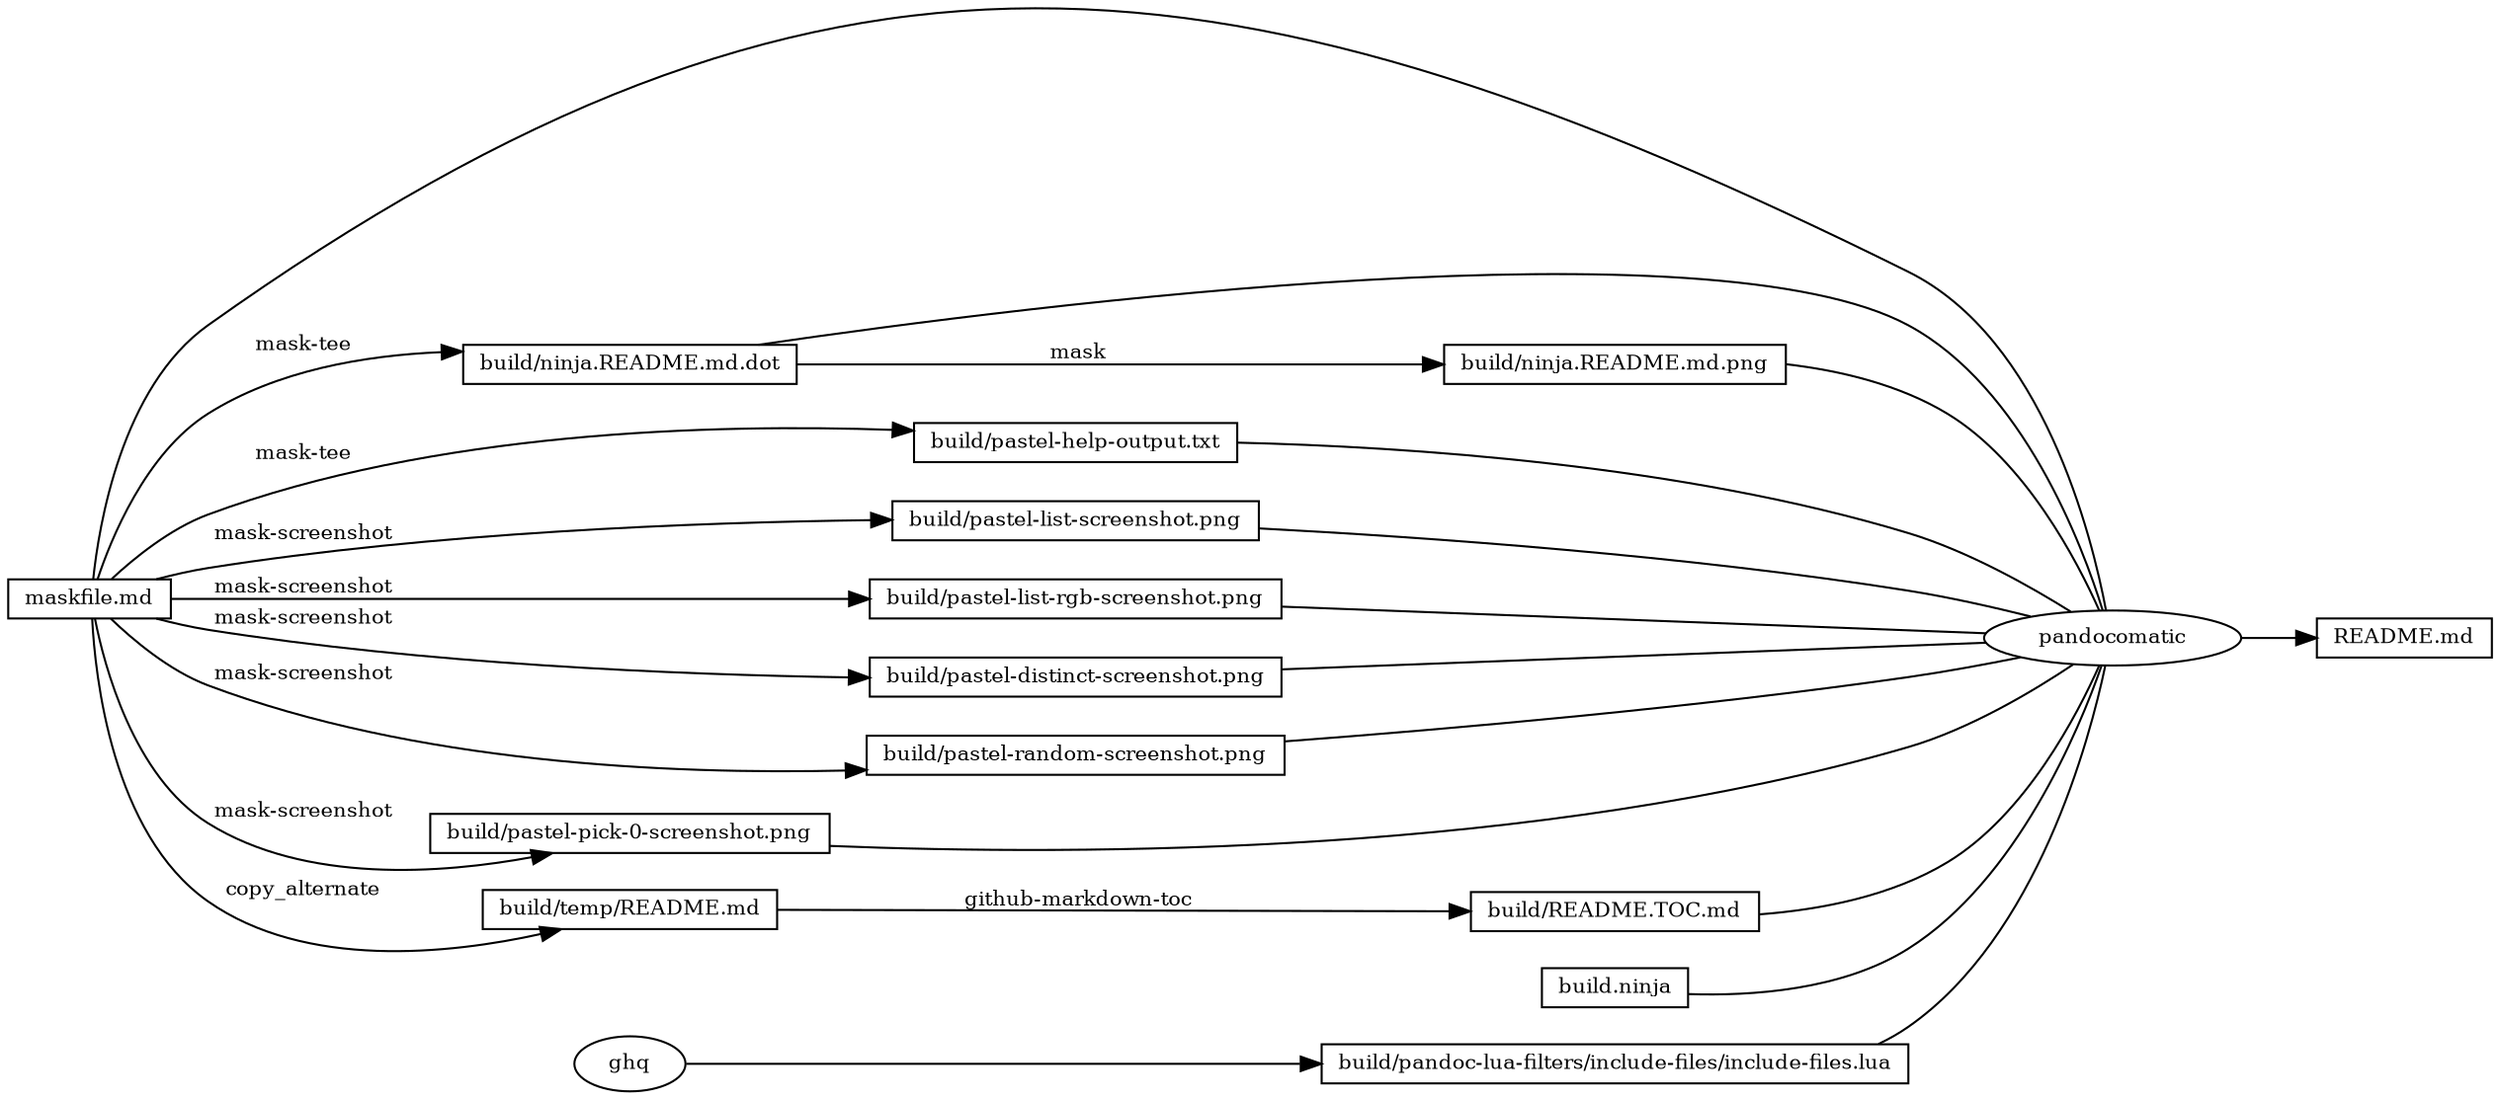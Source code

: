 digraph ninja {
rankdir="LR"
node [fontsize=10, shape=box, height=0.25]
edge [fontsize=10]
"0x7fa7d7408670" [label="README.md"]
"0x7fa7d7408600" [label="pandocomatic", shape=ellipse]
"0x7fa7d7408600" -> "0x7fa7d7408670"
"0x7fa7d7406c30" -> "0x7fa7d7408600" [arrowhead=none]
"0x7fa7d7408b80" -> "0x7fa7d7408600" [arrowhead=none]
"0x7fa7d7406910" -> "0x7fa7d7408600" [arrowhead=none]
"0x7fa7d74072f0" -> "0x7fa7d7408600" [arrowhead=none]
"0x7fa7d7407590" -> "0x7fa7d7408600" [arrowhead=none]
"0x7fa7d7407840" -> "0x7fa7d7408600" [arrowhead=none]
"0x7fa7d7407a60" -> "0x7fa7d7408600" [arrowhead=none]
"0x7fa7d7407c60" -> "0x7fa7d7408600" [arrowhead=none]
"0x7fa7d7407e50" -> "0x7fa7d7408600" [arrowhead=none]
"0x7fa7d7408270" -> "0x7fa7d7408600" [arrowhead=none]
"0x7fa7d74080c0" -> "0x7fa7d7408600" [arrowhead=none]
"0x7fa7d7408460" -> "0x7fa7d7408600" [arrowhead=none]
"0x7fa7d7406c30" [label="maskfile.md"]
"0x7fa7d7408b80" [label="build.ninja"]
"0x7fa7d7406910" [label="build/ninja.README.md.dot"]
"0x7fa7d7406c30" -> "0x7fa7d7406910" [label=" mask-tee"]
"0x7fa7d74072f0" [label="build/ninja.README.md.png"]
"0x7fa7d7406910" -> "0x7fa7d74072f0" [label=" mask"]
"0x7fa7d7407590" [label="build/pandoc-lua-filters/include-files/include-files.lua"]
"0x7fa7d7407520" [label="ghq", shape=ellipse]
"0x7fa7d7407520" -> "0x7fa7d7407590"
"0x7fa7d7407840" [label="build/README.TOC.md"]
"0x7fa7d7407730" -> "0x7fa7d7407840" [label=" github-markdown-toc"]
"0x7fa7d7407730" [label="build/temp/README.md"]
"0x7fa7d7406c30" -> "0x7fa7d7407730" [label=" copy_alternate"]
"0x7fa7d7407a60" [label="build/pastel-help-output.txt"]
"0x7fa7d7406c30" -> "0x7fa7d7407a60" [label=" mask-tee"]
"0x7fa7d7407c60" [label="build/pastel-list-screenshot.png"]
"0x7fa7d7406c30" -> "0x7fa7d7407c60" [label=" mask-screenshot"]
"0x7fa7d7407e50" [label="build/pastel-list-rgb-screenshot.png"]
"0x7fa7d7406c30" -> "0x7fa7d7407e50" [label=" mask-screenshot"]
"0x7fa7d7408270" [label="build/pastel-distinct-screenshot.png"]
"0x7fa7d7406c30" -> "0x7fa7d7408270" [label=" mask-screenshot"]
"0x7fa7d74080c0" [label="build/pastel-random-screenshot.png"]
"0x7fa7d7406c30" -> "0x7fa7d74080c0" [label=" mask-screenshot"]
"0x7fa7d7408460" [label="build/pastel-pick-0-screenshot.png"]
"0x7fa7d7406c30" -> "0x7fa7d7408460" [label=" mask-screenshot"]
}

